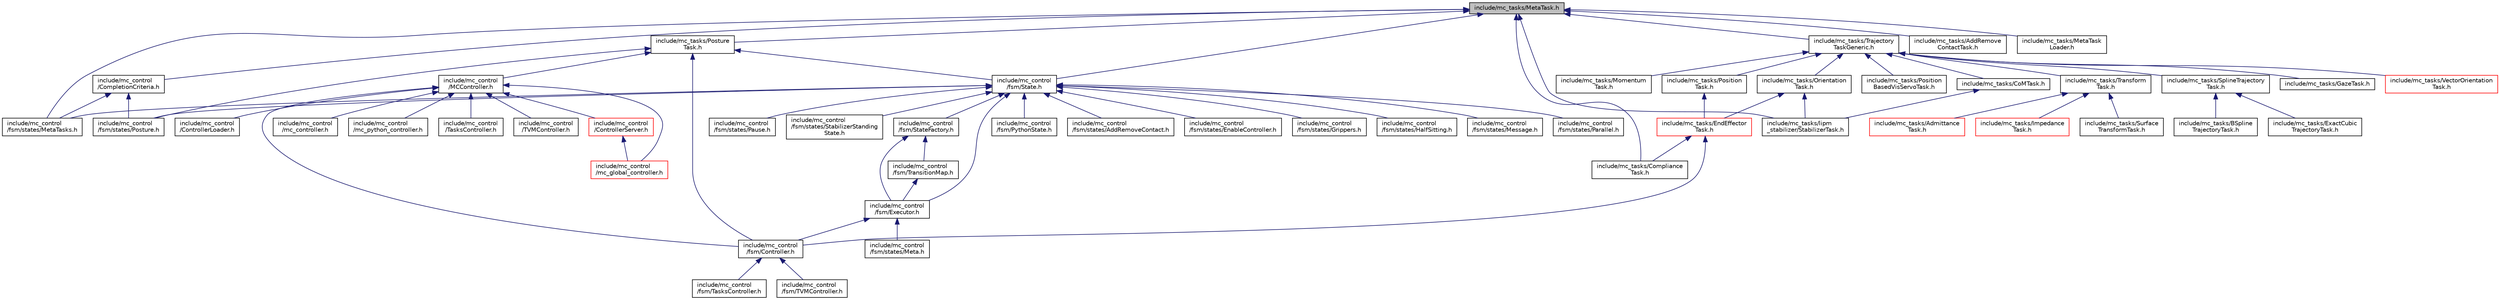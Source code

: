 digraph "include/mc_tasks/MetaTask.h"
{
 // INTERACTIVE_SVG=YES
  edge [fontname="Helvetica",fontsize="10",labelfontname="Helvetica",labelfontsize="10"];
  node [fontname="Helvetica",fontsize="10",shape=record];
  Node88 [label="include/mc_tasks/MetaTask.h",height=0.2,width=0.4,color="black", fillcolor="grey75", style="filled", fontcolor="black"];
  Node88 -> Node89 [dir="back",color="midnightblue",fontsize="10",style="solid",fontname="Helvetica"];
  Node89 [label="include/mc_control\l/CompletionCriteria.h",height=0.2,width=0.4,color="black", fillcolor="white", style="filled",URL="$CompletionCriteria_8h.html"];
  Node89 -> Node90 [dir="back",color="midnightblue",fontsize="10",style="solid",fontname="Helvetica"];
  Node90 [label="include/mc_control\l/fsm/states/MetaTasks.h",height=0.2,width=0.4,color="black", fillcolor="white", style="filled",URL="$MetaTasks_8h.html"];
  Node89 -> Node91 [dir="back",color="midnightblue",fontsize="10",style="solid",fontname="Helvetica"];
  Node91 [label="include/mc_control\l/fsm/states/Posture.h",height=0.2,width=0.4,color="black", fillcolor="white", style="filled",URL="$Posture_8h.html"];
  Node88 -> Node92 [dir="back",color="midnightblue",fontsize="10",style="solid",fontname="Helvetica"];
  Node92 [label="include/mc_tasks/Posture\lTask.h",height=0.2,width=0.4,color="black", fillcolor="white", style="filled",URL="$PostureTask_8h.html"];
  Node92 -> Node93 [dir="back",color="midnightblue",fontsize="10",style="solid",fontname="Helvetica"];
  Node93 [label="include/mc_control\l/MCController.h",height=0.2,width=0.4,color="black", fillcolor="white", style="filled",URL="$MCController_8h.html"];
  Node93 -> Node94 [dir="back",color="midnightblue",fontsize="10",style="solid",fontname="Helvetica"];
  Node94 [label="include/mc_control\l/ControllerServer.h",height=0.2,width=0.4,color="red", fillcolor="white", style="filled",URL="$ControllerServer_8h.html"];
  Node94 -> Node96 [dir="back",color="midnightblue",fontsize="10",style="solid",fontname="Helvetica"];
  Node96 [label="include/mc_control\l/mc_global_controller.h",height=0.2,width=0.4,color="red", fillcolor="white", style="filled",URL="$mc__global__controller_8h.html"];
  Node93 -> Node101 [dir="back",color="midnightblue",fontsize="10",style="solid",fontname="Helvetica"];
  Node101 [label="include/mc_control\l/ControllerLoader.h",height=0.2,width=0.4,color="black", fillcolor="white", style="filled",URL="$ControllerLoader_8h.html"];
  Node93 -> Node102 [dir="back",color="midnightblue",fontsize="10",style="solid",fontname="Helvetica"];
  Node102 [label="include/mc_control\l/fsm/Controller.h",height=0.2,width=0.4,color="black", fillcolor="white", style="filled",URL="$Controller_8h.html"];
  Node102 -> Node103 [dir="back",color="midnightblue",fontsize="10",style="solid",fontname="Helvetica"];
  Node103 [label="include/mc_control\l/fsm/TasksController.h",height=0.2,width=0.4,color="black", fillcolor="white", style="filled",URL="$fsm_2TasksController_8h.html"];
  Node102 -> Node104 [dir="back",color="midnightblue",fontsize="10",style="solid",fontname="Helvetica"];
  Node104 [label="include/mc_control\l/fsm/TVMController.h",height=0.2,width=0.4,color="black", fillcolor="white", style="filled",URL="$fsm_2TVMController_8h.html"];
  Node93 -> Node96 [dir="back",color="midnightblue",fontsize="10",style="solid",fontname="Helvetica"];
  Node93 -> Node105 [dir="back",color="midnightblue",fontsize="10",style="solid",fontname="Helvetica"];
  Node105 [label="include/mc_control\l/mc_controller.h",height=0.2,width=0.4,color="black", fillcolor="white", style="filled",URL="$mc__controller_8h.html"];
  Node93 -> Node106 [dir="back",color="midnightblue",fontsize="10",style="solid",fontname="Helvetica"];
  Node106 [label="include/mc_control\l/mc_python_controller.h",height=0.2,width=0.4,color="black", fillcolor="white", style="filled",URL="$mc__python__controller_8h.html"];
  Node93 -> Node107 [dir="back",color="midnightblue",fontsize="10",style="solid",fontname="Helvetica"];
  Node107 [label="include/mc_control\l/TasksController.h",height=0.2,width=0.4,color="black", fillcolor="white", style="filled",URL="$TasksController_8h.html"];
  Node93 -> Node108 [dir="back",color="midnightblue",fontsize="10",style="solid",fontname="Helvetica"];
  Node108 [label="include/mc_control\l/TVMController.h",height=0.2,width=0.4,color="black", fillcolor="white", style="filled",URL="$TVMController_8h.html"];
  Node92 -> Node109 [dir="back",color="midnightblue",fontsize="10",style="solid",fontname="Helvetica"];
  Node109 [label="include/mc_control\l/fsm/State.h",height=0.2,width=0.4,color="black", fillcolor="white", style="filled",URL="$State_8h.html"];
  Node109 -> Node110 [dir="back",color="midnightblue",fontsize="10",style="solid",fontname="Helvetica"];
  Node110 [label="include/mc_control\l/fsm/Executor.h",height=0.2,width=0.4,color="black", fillcolor="white", style="filled",URL="$Executor_8h.html"];
  Node110 -> Node102 [dir="back",color="midnightblue",fontsize="10",style="solid",fontname="Helvetica"];
  Node110 -> Node111 [dir="back",color="midnightblue",fontsize="10",style="solid",fontname="Helvetica"];
  Node111 [label="include/mc_control\l/fsm/states/Meta.h",height=0.2,width=0.4,color="black", fillcolor="white", style="filled",URL="$Meta_8h.html"];
  Node109 -> Node112 [dir="back",color="midnightblue",fontsize="10",style="solid",fontname="Helvetica"];
  Node112 [label="include/mc_control\l/fsm/StateFactory.h",height=0.2,width=0.4,color="black", fillcolor="white", style="filled",URL="$StateFactory_8h.html"];
  Node112 -> Node110 [dir="back",color="midnightblue",fontsize="10",style="solid",fontname="Helvetica"];
  Node112 -> Node113 [dir="back",color="midnightblue",fontsize="10",style="solid",fontname="Helvetica"];
  Node113 [label="include/mc_control\l/fsm/TransitionMap.h",height=0.2,width=0.4,color="black", fillcolor="white", style="filled",URL="$TransitionMap_8h.html"];
  Node113 -> Node110 [dir="back",color="midnightblue",fontsize="10",style="solid",fontname="Helvetica"];
  Node109 -> Node114 [dir="back",color="midnightblue",fontsize="10",style="solid",fontname="Helvetica"];
  Node114 [label="include/mc_control\l/fsm/PythonState.h",height=0.2,width=0.4,color="black", fillcolor="white", style="filled",URL="$PythonState_8h.html"];
  Node109 -> Node115 [dir="back",color="midnightblue",fontsize="10",style="solid",fontname="Helvetica"];
  Node115 [label="include/mc_control\l/fsm/states/AddRemoveContact.h",height=0.2,width=0.4,color="black", fillcolor="white", style="filled",URL="$AddRemoveContact_8h.html"];
  Node109 -> Node116 [dir="back",color="midnightblue",fontsize="10",style="solid",fontname="Helvetica"];
  Node116 [label="include/mc_control\l/fsm/states/EnableController.h",height=0.2,width=0.4,color="black", fillcolor="white", style="filled",URL="$EnableController_8h.html"];
  Node109 -> Node117 [dir="back",color="midnightblue",fontsize="10",style="solid",fontname="Helvetica"];
  Node117 [label="include/mc_control\l/fsm/states/Grippers.h",height=0.2,width=0.4,color="black", fillcolor="white", style="filled",URL="$Grippers_8h.html"];
  Node109 -> Node118 [dir="back",color="midnightblue",fontsize="10",style="solid",fontname="Helvetica"];
  Node118 [label="include/mc_control\l/fsm/states/HalfSitting.h",height=0.2,width=0.4,color="black", fillcolor="white", style="filled",URL="$HalfSitting_8h.html"];
  Node109 -> Node119 [dir="back",color="midnightblue",fontsize="10",style="solid",fontname="Helvetica"];
  Node119 [label="include/mc_control\l/fsm/states/Message.h",height=0.2,width=0.4,color="black", fillcolor="white", style="filled",URL="$Message_8h.html"];
  Node109 -> Node90 [dir="back",color="midnightblue",fontsize="10",style="solid",fontname="Helvetica"];
  Node109 -> Node120 [dir="back",color="midnightblue",fontsize="10",style="solid",fontname="Helvetica"];
  Node120 [label="include/mc_control\l/fsm/states/Parallel.h",height=0.2,width=0.4,color="black", fillcolor="white", style="filled",URL="$Parallel_8h.html"];
  Node109 -> Node121 [dir="back",color="midnightblue",fontsize="10",style="solid",fontname="Helvetica"];
  Node121 [label="include/mc_control\l/fsm/states/Pause.h",height=0.2,width=0.4,color="black", fillcolor="white", style="filled",URL="$Pause_8h.html"];
  Node109 -> Node91 [dir="back",color="midnightblue",fontsize="10",style="solid",fontname="Helvetica"];
  Node109 -> Node122 [dir="back",color="midnightblue",fontsize="10",style="solid",fontname="Helvetica"];
  Node122 [label="include/mc_control\l/fsm/states/StabilizerStanding\lState.h",height=0.2,width=0.4,color="black", fillcolor="white", style="filled",URL="$StabilizerStandingState_8h.html"];
  Node92 -> Node102 [dir="back",color="midnightblue",fontsize="10",style="solid",fontname="Helvetica"];
  Node92 -> Node91 [dir="back",color="midnightblue",fontsize="10",style="solid",fontname="Helvetica"];
  Node88 -> Node109 [dir="back",color="midnightblue",fontsize="10",style="solid",fontname="Helvetica"];
  Node88 -> Node123 [dir="back",color="midnightblue",fontsize="10",style="solid",fontname="Helvetica"];
  Node123 [label="include/mc_tasks/Trajectory\lTaskGeneric.h",height=0.2,width=0.4,color="black", fillcolor="white", style="filled",URL="$TrajectoryTaskGeneric_8h.html"];
  Node123 -> Node124 [dir="back",color="midnightblue",fontsize="10",style="solid",fontname="Helvetica"];
  Node124 [label="include/mc_tasks/Orientation\lTask.h",height=0.2,width=0.4,color="black", fillcolor="white", style="filled",URL="$OrientationTask_8h.html"];
  Node124 -> Node125 [dir="back",color="midnightblue",fontsize="10",style="solid",fontname="Helvetica"];
  Node125 [label="include/mc_tasks/EndEffector\lTask.h",height=0.2,width=0.4,color="red", fillcolor="white", style="filled",URL="$EndEffectorTask_8h.html"];
  Node125 -> Node102 [dir="back",color="midnightblue",fontsize="10",style="solid",fontname="Helvetica"];
  Node125 -> Node126 [dir="back",color="midnightblue",fontsize="10",style="solid",fontname="Helvetica"];
  Node126 [label="include/mc_tasks/Compliance\lTask.h",height=0.2,width=0.4,color="black", fillcolor="white", style="filled",URL="$ComplianceTask_8h.html"];
  Node124 -> Node128 [dir="back",color="midnightblue",fontsize="10",style="solid",fontname="Helvetica"];
  Node128 [label="include/mc_tasks/lipm\l_stabilizer/StabilizerTask.h",height=0.2,width=0.4,color="black", fillcolor="white", style="filled",URL="$StabilizerTask_8h.html"];
  Node123 -> Node129 [dir="back",color="midnightblue",fontsize="10",style="solid",fontname="Helvetica"];
  Node129 [label="include/mc_tasks/Position\lTask.h",height=0.2,width=0.4,color="black", fillcolor="white", style="filled",URL="$PositionTask_8h.html"];
  Node129 -> Node125 [dir="back",color="midnightblue",fontsize="10",style="solid",fontname="Helvetica"];
  Node123 -> Node130 [dir="back",color="midnightblue",fontsize="10",style="solid",fontname="Helvetica"];
  Node130 [label="include/mc_tasks/Transform\lTask.h",height=0.2,width=0.4,color="black", fillcolor="white", style="filled",URL="$TransformTask_8h.html"];
  Node130 -> Node131 [dir="back",color="midnightblue",fontsize="10",style="solid",fontname="Helvetica"];
  Node131 [label="include/mc_tasks/Admittance\lTask.h",height=0.2,width=0.4,color="red", fillcolor="white", style="filled",URL="$AdmittanceTask_8h.html"];
  Node130 -> Node134 [dir="back",color="midnightblue",fontsize="10",style="solid",fontname="Helvetica"];
  Node134 [label="include/mc_tasks/Impedance\lTask.h",height=0.2,width=0.4,color="red", fillcolor="white", style="filled",URL="$ImpedanceTask_8h.html"];
  Node130 -> Node136 [dir="back",color="midnightblue",fontsize="10",style="solid",fontname="Helvetica"];
  Node136 [label="include/mc_tasks/Surface\lTransformTask.h",height=0.2,width=0.4,color="black", fillcolor="white", style="filled",URL="$SurfaceTransformTask_8h.html"];
  Node123 -> Node137 [dir="back",color="midnightblue",fontsize="10",style="solid",fontname="Helvetica"];
  Node137 [label="include/mc_tasks/SplineTrajectory\lTask.h",height=0.2,width=0.4,color="black", fillcolor="white", style="filled",URL="$SplineTrajectoryTask_8h.html"];
  Node137 -> Node138 [dir="back",color="midnightblue",fontsize="10",style="solid",fontname="Helvetica"];
  Node138 [label="include/mc_tasks/BSpline\lTrajectoryTask.h",height=0.2,width=0.4,color="black", fillcolor="white", style="filled",URL="$BSplineTrajectoryTask_8h.html"];
  Node137 -> Node139 [dir="back",color="midnightblue",fontsize="10",style="solid",fontname="Helvetica"];
  Node139 [label="include/mc_tasks/ExactCubic\lTrajectoryTask.h",height=0.2,width=0.4,color="black", fillcolor="white", style="filled",URL="$ExactCubicTrajectoryTask_8h.html"];
  Node123 -> Node140 [dir="back",color="midnightblue",fontsize="10",style="solid",fontname="Helvetica"];
  Node140 [label="include/mc_tasks/CoMTask.h",height=0.2,width=0.4,color="black", fillcolor="white", style="filled",URL="$CoMTask_8h.html"];
  Node140 -> Node128 [dir="back",color="midnightblue",fontsize="10",style="solid",fontname="Helvetica"];
  Node123 -> Node141 [dir="back",color="midnightblue",fontsize="10",style="solid",fontname="Helvetica"];
  Node141 [label="include/mc_tasks/GazeTask.h",height=0.2,width=0.4,color="black", fillcolor="white", style="filled",URL="$GazeTask_8h.html"];
  Node123 -> Node142 [dir="back",color="midnightblue",fontsize="10",style="solid",fontname="Helvetica"];
  Node142 [label="include/mc_tasks/VectorOrientation\lTask.h",height=0.2,width=0.4,color="red", fillcolor="white", style="filled",URL="$VectorOrientationTask_8h.html"];
  Node123 -> Node148 [dir="back",color="midnightblue",fontsize="10",style="solid",fontname="Helvetica"];
  Node148 [label="include/mc_tasks/Momentum\lTask.h",height=0.2,width=0.4,color="black", fillcolor="white", style="filled",URL="$MomentumTask_8h.html"];
  Node123 -> Node149 [dir="back",color="midnightblue",fontsize="10",style="solid",fontname="Helvetica"];
  Node149 [label="include/mc_tasks/Position\lBasedVisServoTask.h",height=0.2,width=0.4,color="black", fillcolor="white", style="filled",URL="$PositionBasedVisServoTask_8h.html"];
  Node88 -> Node90 [dir="back",color="midnightblue",fontsize="10",style="solid",fontname="Helvetica"];
  Node88 -> Node150 [dir="back",color="midnightblue",fontsize="10",style="solid",fontname="Helvetica"];
  Node150 [label="include/mc_tasks/AddRemove\lContactTask.h",height=0.2,width=0.4,color="black", fillcolor="white", style="filled",URL="$AddRemoveContactTask_8h.html"];
  Node88 -> Node126 [dir="back",color="midnightblue",fontsize="10",style="solid",fontname="Helvetica"];
  Node88 -> Node128 [dir="back",color="midnightblue",fontsize="10",style="solid",fontname="Helvetica"];
  Node88 -> Node151 [dir="back",color="midnightblue",fontsize="10",style="solid",fontname="Helvetica"];
  Node151 [label="include/mc_tasks/MetaTask\lLoader.h",height=0.2,width=0.4,color="black", fillcolor="white", style="filled",URL="$MetaTaskLoader_8h.html"];
}
